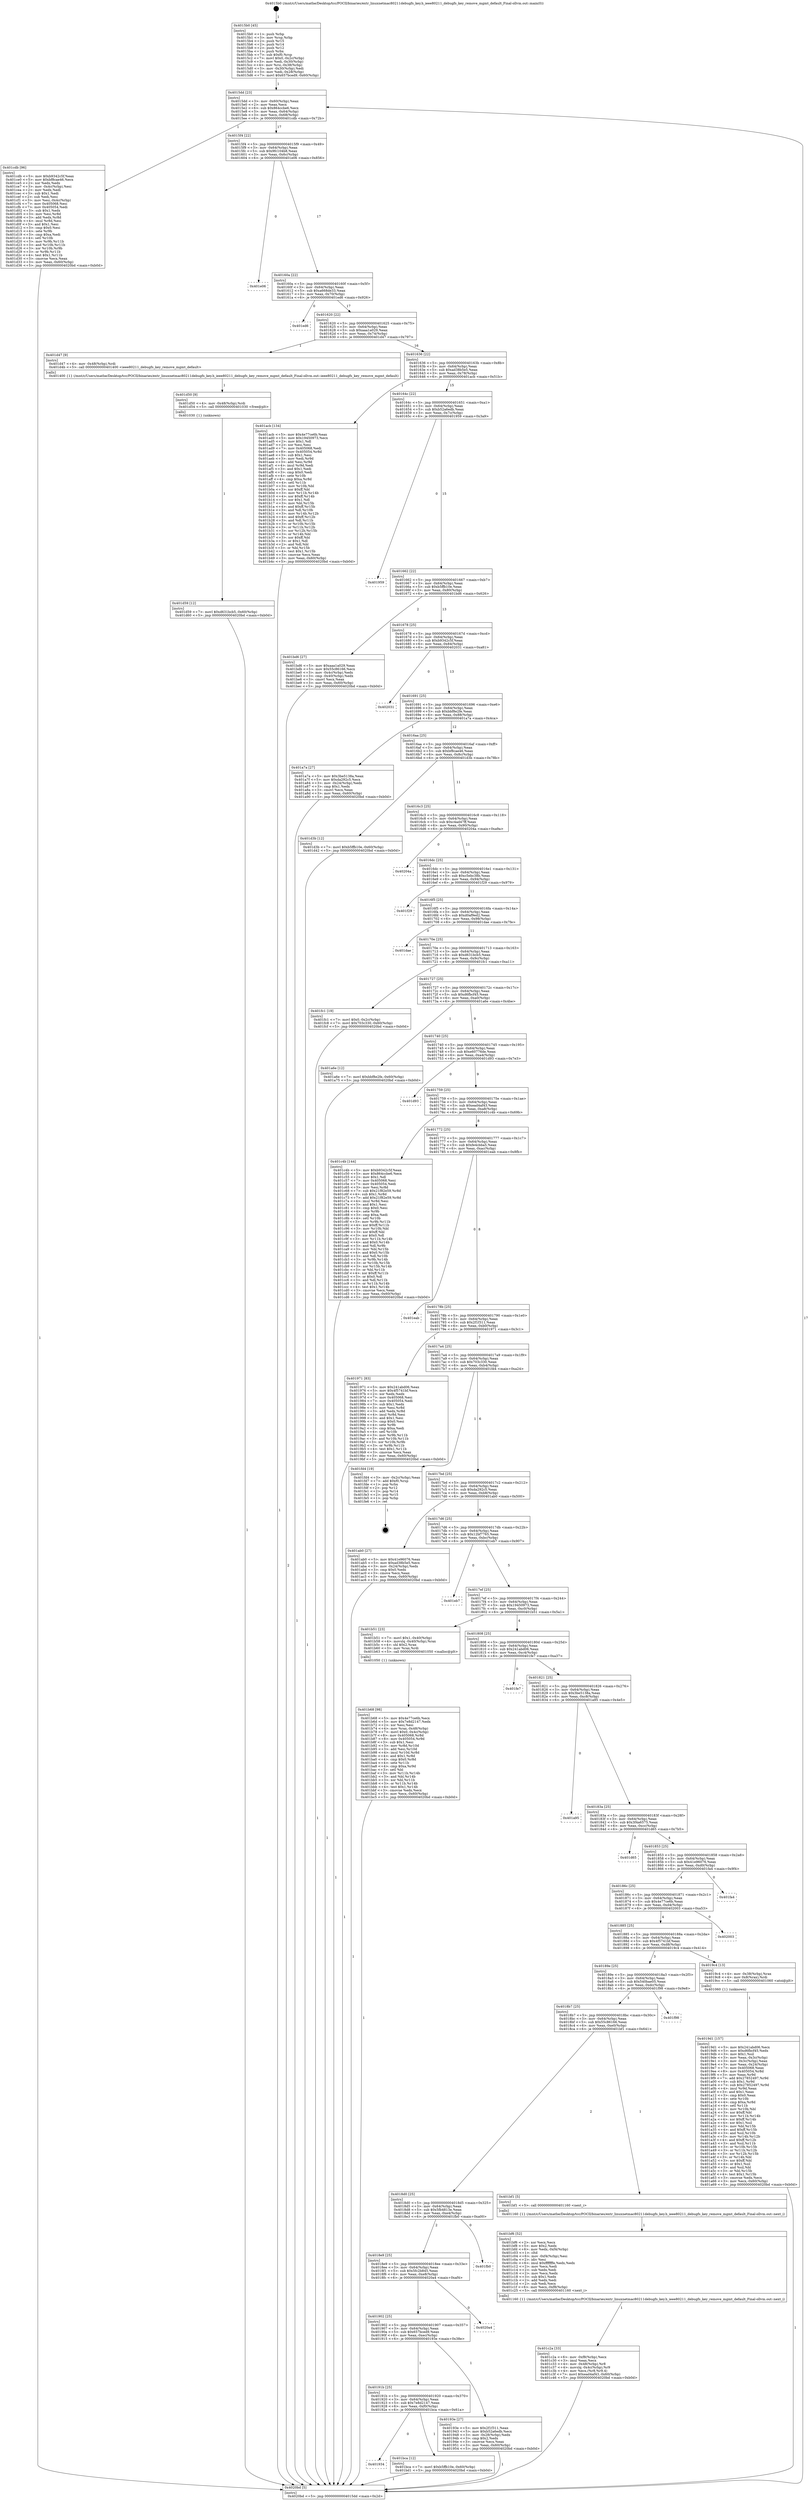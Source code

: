 digraph "0x4015b0" {
  label = "0x4015b0 (/mnt/c/Users/mathe/Desktop/tcc/POCII/binaries/extr_linuxnetmac80211debugfs_key.h_ieee80211_debugfs_key_remove_mgmt_default_Final-ollvm.out::main(0))"
  labelloc = "t"
  node[shape=record]

  Entry [label="",width=0.3,height=0.3,shape=circle,fillcolor=black,style=filled]
  "0x4015dd" [label="{
     0x4015dd [23]\l
     | [instrs]\l
     &nbsp;&nbsp;0x4015dd \<+3\>: mov -0x60(%rbp),%eax\l
     &nbsp;&nbsp;0x4015e0 \<+2\>: mov %eax,%ecx\l
     &nbsp;&nbsp;0x4015e2 \<+6\>: sub $0x864ccbe6,%ecx\l
     &nbsp;&nbsp;0x4015e8 \<+3\>: mov %eax,-0x64(%rbp)\l
     &nbsp;&nbsp;0x4015eb \<+3\>: mov %ecx,-0x68(%rbp)\l
     &nbsp;&nbsp;0x4015ee \<+6\>: je 0000000000401cdb \<main+0x72b\>\l
  }"]
  "0x401cdb" [label="{
     0x401cdb [96]\l
     | [instrs]\l
     &nbsp;&nbsp;0x401cdb \<+5\>: mov $0xb9342c5f,%eax\l
     &nbsp;&nbsp;0x401ce0 \<+5\>: mov $0xbf8cae46,%ecx\l
     &nbsp;&nbsp;0x401ce5 \<+2\>: xor %edx,%edx\l
     &nbsp;&nbsp;0x401ce7 \<+3\>: mov -0x4c(%rbp),%esi\l
     &nbsp;&nbsp;0x401cea \<+2\>: mov %edx,%edi\l
     &nbsp;&nbsp;0x401cec \<+3\>: sub $0x1,%edi\l
     &nbsp;&nbsp;0x401cef \<+2\>: sub %edi,%esi\l
     &nbsp;&nbsp;0x401cf1 \<+3\>: mov %esi,-0x4c(%rbp)\l
     &nbsp;&nbsp;0x401cf4 \<+7\>: mov 0x405068,%esi\l
     &nbsp;&nbsp;0x401cfb \<+7\>: mov 0x405054,%edi\l
     &nbsp;&nbsp;0x401d02 \<+3\>: sub $0x1,%edx\l
     &nbsp;&nbsp;0x401d05 \<+3\>: mov %esi,%r8d\l
     &nbsp;&nbsp;0x401d08 \<+3\>: add %edx,%r8d\l
     &nbsp;&nbsp;0x401d0b \<+4\>: imul %r8d,%esi\l
     &nbsp;&nbsp;0x401d0f \<+3\>: and $0x1,%esi\l
     &nbsp;&nbsp;0x401d12 \<+3\>: cmp $0x0,%esi\l
     &nbsp;&nbsp;0x401d15 \<+4\>: sete %r9b\l
     &nbsp;&nbsp;0x401d19 \<+3\>: cmp $0xa,%edi\l
     &nbsp;&nbsp;0x401d1c \<+4\>: setl %r10b\l
     &nbsp;&nbsp;0x401d20 \<+3\>: mov %r9b,%r11b\l
     &nbsp;&nbsp;0x401d23 \<+3\>: and %r10b,%r11b\l
     &nbsp;&nbsp;0x401d26 \<+3\>: xor %r10b,%r9b\l
     &nbsp;&nbsp;0x401d29 \<+3\>: or %r9b,%r11b\l
     &nbsp;&nbsp;0x401d2c \<+4\>: test $0x1,%r11b\l
     &nbsp;&nbsp;0x401d30 \<+3\>: cmovne %ecx,%eax\l
     &nbsp;&nbsp;0x401d33 \<+3\>: mov %eax,-0x60(%rbp)\l
     &nbsp;&nbsp;0x401d36 \<+5\>: jmp 00000000004020bd \<main+0xb0d\>\l
  }"]
  "0x4015f4" [label="{
     0x4015f4 [22]\l
     | [instrs]\l
     &nbsp;&nbsp;0x4015f4 \<+5\>: jmp 00000000004015f9 \<main+0x49\>\l
     &nbsp;&nbsp;0x4015f9 \<+3\>: mov -0x64(%rbp),%eax\l
     &nbsp;&nbsp;0x4015fc \<+5\>: sub $0x9fc104b8,%eax\l
     &nbsp;&nbsp;0x401601 \<+3\>: mov %eax,-0x6c(%rbp)\l
     &nbsp;&nbsp;0x401604 \<+6\>: je 0000000000401e06 \<main+0x856\>\l
  }"]
  Exit [label="",width=0.3,height=0.3,shape=circle,fillcolor=black,style=filled,peripheries=2]
  "0x401e06" [label="{
     0x401e06\l
  }", style=dashed]
  "0x40160a" [label="{
     0x40160a [22]\l
     | [instrs]\l
     &nbsp;&nbsp;0x40160a \<+5\>: jmp 000000000040160f \<main+0x5f\>\l
     &nbsp;&nbsp;0x40160f \<+3\>: mov -0x64(%rbp),%eax\l
     &nbsp;&nbsp;0x401612 \<+5\>: sub $0xa668de33,%eax\l
     &nbsp;&nbsp;0x401617 \<+3\>: mov %eax,-0x70(%rbp)\l
     &nbsp;&nbsp;0x40161a \<+6\>: je 0000000000401ed6 \<main+0x926\>\l
  }"]
  "0x401d59" [label="{
     0x401d59 [12]\l
     | [instrs]\l
     &nbsp;&nbsp;0x401d59 \<+7\>: movl $0xd631bcb5,-0x60(%rbp)\l
     &nbsp;&nbsp;0x401d60 \<+5\>: jmp 00000000004020bd \<main+0xb0d\>\l
  }"]
  "0x401ed6" [label="{
     0x401ed6\l
  }", style=dashed]
  "0x401620" [label="{
     0x401620 [22]\l
     | [instrs]\l
     &nbsp;&nbsp;0x401620 \<+5\>: jmp 0000000000401625 \<main+0x75\>\l
     &nbsp;&nbsp;0x401625 \<+3\>: mov -0x64(%rbp),%eax\l
     &nbsp;&nbsp;0x401628 \<+5\>: sub $0xaaa1a029,%eax\l
     &nbsp;&nbsp;0x40162d \<+3\>: mov %eax,-0x74(%rbp)\l
     &nbsp;&nbsp;0x401630 \<+6\>: je 0000000000401d47 \<main+0x797\>\l
  }"]
  "0x401d50" [label="{
     0x401d50 [9]\l
     | [instrs]\l
     &nbsp;&nbsp;0x401d50 \<+4\>: mov -0x48(%rbp),%rdi\l
     &nbsp;&nbsp;0x401d54 \<+5\>: call 0000000000401030 \<free@plt\>\l
     | [calls]\l
     &nbsp;&nbsp;0x401030 \{1\} (unknown)\l
  }"]
  "0x401d47" [label="{
     0x401d47 [9]\l
     | [instrs]\l
     &nbsp;&nbsp;0x401d47 \<+4\>: mov -0x48(%rbp),%rdi\l
     &nbsp;&nbsp;0x401d4b \<+5\>: call 0000000000401400 \<ieee80211_debugfs_key_remove_mgmt_default\>\l
     | [calls]\l
     &nbsp;&nbsp;0x401400 \{1\} (/mnt/c/Users/mathe/Desktop/tcc/POCII/binaries/extr_linuxnetmac80211debugfs_key.h_ieee80211_debugfs_key_remove_mgmt_default_Final-ollvm.out::ieee80211_debugfs_key_remove_mgmt_default)\l
  }"]
  "0x401636" [label="{
     0x401636 [22]\l
     | [instrs]\l
     &nbsp;&nbsp;0x401636 \<+5\>: jmp 000000000040163b \<main+0x8b\>\l
     &nbsp;&nbsp;0x40163b \<+3\>: mov -0x64(%rbp),%eax\l
     &nbsp;&nbsp;0x40163e \<+5\>: sub $0xad38b5e5,%eax\l
     &nbsp;&nbsp;0x401643 \<+3\>: mov %eax,-0x78(%rbp)\l
     &nbsp;&nbsp;0x401646 \<+6\>: je 0000000000401acb \<main+0x51b\>\l
  }"]
  "0x401c2a" [label="{
     0x401c2a [33]\l
     | [instrs]\l
     &nbsp;&nbsp;0x401c2a \<+6\>: mov -0xf8(%rbp),%ecx\l
     &nbsp;&nbsp;0x401c30 \<+3\>: imul %eax,%ecx\l
     &nbsp;&nbsp;0x401c33 \<+4\>: mov -0x48(%rbp),%r8\l
     &nbsp;&nbsp;0x401c37 \<+4\>: movslq -0x4c(%rbp),%r9\l
     &nbsp;&nbsp;0x401c3b \<+4\>: mov %ecx,(%r8,%r9,4)\l
     &nbsp;&nbsp;0x401c3f \<+7\>: movl $0xead4af43,-0x60(%rbp)\l
     &nbsp;&nbsp;0x401c46 \<+5\>: jmp 00000000004020bd \<main+0xb0d\>\l
  }"]
  "0x401acb" [label="{
     0x401acb [134]\l
     | [instrs]\l
     &nbsp;&nbsp;0x401acb \<+5\>: mov $0x4e77ce6b,%eax\l
     &nbsp;&nbsp;0x401ad0 \<+5\>: mov $0x19450973,%ecx\l
     &nbsp;&nbsp;0x401ad5 \<+2\>: mov $0x1,%dl\l
     &nbsp;&nbsp;0x401ad7 \<+2\>: xor %esi,%esi\l
     &nbsp;&nbsp;0x401ad9 \<+7\>: mov 0x405068,%edi\l
     &nbsp;&nbsp;0x401ae0 \<+8\>: mov 0x405054,%r8d\l
     &nbsp;&nbsp;0x401ae8 \<+3\>: sub $0x1,%esi\l
     &nbsp;&nbsp;0x401aeb \<+3\>: mov %edi,%r9d\l
     &nbsp;&nbsp;0x401aee \<+3\>: add %esi,%r9d\l
     &nbsp;&nbsp;0x401af1 \<+4\>: imul %r9d,%edi\l
     &nbsp;&nbsp;0x401af5 \<+3\>: and $0x1,%edi\l
     &nbsp;&nbsp;0x401af8 \<+3\>: cmp $0x0,%edi\l
     &nbsp;&nbsp;0x401afb \<+4\>: sete %r10b\l
     &nbsp;&nbsp;0x401aff \<+4\>: cmp $0xa,%r8d\l
     &nbsp;&nbsp;0x401b03 \<+4\>: setl %r11b\l
     &nbsp;&nbsp;0x401b07 \<+3\>: mov %r10b,%bl\l
     &nbsp;&nbsp;0x401b0a \<+3\>: xor $0xff,%bl\l
     &nbsp;&nbsp;0x401b0d \<+3\>: mov %r11b,%r14b\l
     &nbsp;&nbsp;0x401b10 \<+4\>: xor $0xff,%r14b\l
     &nbsp;&nbsp;0x401b14 \<+3\>: xor $0x1,%dl\l
     &nbsp;&nbsp;0x401b17 \<+3\>: mov %bl,%r15b\l
     &nbsp;&nbsp;0x401b1a \<+4\>: and $0xff,%r15b\l
     &nbsp;&nbsp;0x401b1e \<+3\>: and %dl,%r10b\l
     &nbsp;&nbsp;0x401b21 \<+3\>: mov %r14b,%r12b\l
     &nbsp;&nbsp;0x401b24 \<+4\>: and $0xff,%r12b\l
     &nbsp;&nbsp;0x401b28 \<+3\>: and %dl,%r11b\l
     &nbsp;&nbsp;0x401b2b \<+3\>: or %r10b,%r15b\l
     &nbsp;&nbsp;0x401b2e \<+3\>: or %r11b,%r12b\l
     &nbsp;&nbsp;0x401b31 \<+3\>: xor %r12b,%r15b\l
     &nbsp;&nbsp;0x401b34 \<+3\>: or %r14b,%bl\l
     &nbsp;&nbsp;0x401b37 \<+3\>: xor $0xff,%bl\l
     &nbsp;&nbsp;0x401b3a \<+3\>: or $0x1,%dl\l
     &nbsp;&nbsp;0x401b3d \<+2\>: and %dl,%bl\l
     &nbsp;&nbsp;0x401b3f \<+3\>: or %bl,%r15b\l
     &nbsp;&nbsp;0x401b42 \<+4\>: test $0x1,%r15b\l
     &nbsp;&nbsp;0x401b46 \<+3\>: cmovne %ecx,%eax\l
     &nbsp;&nbsp;0x401b49 \<+3\>: mov %eax,-0x60(%rbp)\l
     &nbsp;&nbsp;0x401b4c \<+5\>: jmp 00000000004020bd \<main+0xb0d\>\l
  }"]
  "0x40164c" [label="{
     0x40164c [22]\l
     | [instrs]\l
     &nbsp;&nbsp;0x40164c \<+5\>: jmp 0000000000401651 \<main+0xa1\>\l
     &nbsp;&nbsp;0x401651 \<+3\>: mov -0x64(%rbp),%eax\l
     &nbsp;&nbsp;0x401654 \<+5\>: sub $0xb52a6edb,%eax\l
     &nbsp;&nbsp;0x401659 \<+3\>: mov %eax,-0x7c(%rbp)\l
     &nbsp;&nbsp;0x40165c \<+6\>: je 0000000000401959 \<main+0x3a9\>\l
  }"]
  "0x401bf6" [label="{
     0x401bf6 [52]\l
     | [instrs]\l
     &nbsp;&nbsp;0x401bf6 \<+2\>: xor %ecx,%ecx\l
     &nbsp;&nbsp;0x401bf8 \<+5\>: mov $0x2,%edx\l
     &nbsp;&nbsp;0x401bfd \<+6\>: mov %edx,-0xf4(%rbp)\l
     &nbsp;&nbsp;0x401c03 \<+1\>: cltd\l
     &nbsp;&nbsp;0x401c04 \<+6\>: mov -0xf4(%rbp),%esi\l
     &nbsp;&nbsp;0x401c0a \<+2\>: idiv %esi\l
     &nbsp;&nbsp;0x401c0c \<+6\>: imul $0xfffffffe,%edx,%edx\l
     &nbsp;&nbsp;0x401c12 \<+2\>: mov %ecx,%edi\l
     &nbsp;&nbsp;0x401c14 \<+2\>: sub %edx,%edi\l
     &nbsp;&nbsp;0x401c16 \<+2\>: mov %ecx,%edx\l
     &nbsp;&nbsp;0x401c18 \<+3\>: sub $0x1,%edx\l
     &nbsp;&nbsp;0x401c1b \<+2\>: add %edx,%edi\l
     &nbsp;&nbsp;0x401c1d \<+2\>: sub %edi,%ecx\l
     &nbsp;&nbsp;0x401c1f \<+6\>: mov %ecx,-0xf8(%rbp)\l
     &nbsp;&nbsp;0x401c25 \<+5\>: call 0000000000401160 \<next_i\>\l
     | [calls]\l
     &nbsp;&nbsp;0x401160 \{1\} (/mnt/c/Users/mathe/Desktop/tcc/POCII/binaries/extr_linuxnetmac80211debugfs_key.h_ieee80211_debugfs_key_remove_mgmt_default_Final-ollvm.out::next_i)\l
  }"]
  "0x401959" [label="{
     0x401959\l
  }", style=dashed]
  "0x401662" [label="{
     0x401662 [22]\l
     | [instrs]\l
     &nbsp;&nbsp;0x401662 \<+5\>: jmp 0000000000401667 \<main+0xb7\>\l
     &nbsp;&nbsp;0x401667 \<+3\>: mov -0x64(%rbp),%eax\l
     &nbsp;&nbsp;0x40166a \<+5\>: sub $0xb5ffb10e,%eax\l
     &nbsp;&nbsp;0x40166f \<+3\>: mov %eax,-0x80(%rbp)\l
     &nbsp;&nbsp;0x401672 \<+6\>: je 0000000000401bd6 \<main+0x626\>\l
  }"]
  "0x401934" [label="{
     0x401934\l
  }", style=dashed]
  "0x401bd6" [label="{
     0x401bd6 [27]\l
     | [instrs]\l
     &nbsp;&nbsp;0x401bd6 \<+5\>: mov $0xaaa1a029,%eax\l
     &nbsp;&nbsp;0x401bdb \<+5\>: mov $0x55c86166,%ecx\l
     &nbsp;&nbsp;0x401be0 \<+3\>: mov -0x4c(%rbp),%edx\l
     &nbsp;&nbsp;0x401be3 \<+3\>: cmp -0x40(%rbp),%edx\l
     &nbsp;&nbsp;0x401be6 \<+3\>: cmovl %ecx,%eax\l
     &nbsp;&nbsp;0x401be9 \<+3\>: mov %eax,-0x60(%rbp)\l
     &nbsp;&nbsp;0x401bec \<+5\>: jmp 00000000004020bd \<main+0xb0d\>\l
  }"]
  "0x401678" [label="{
     0x401678 [25]\l
     | [instrs]\l
     &nbsp;&nbsp;0x401678 \<+5\>: jmp 000000000040167d \<main+0xcd\>\l
     &nbsp;&nbsp;0x40167d \<+3\>: mov -0x64(%rbp),%eax\l
     &nbsp;&nbsp;0x401680 \<+5\>: sub $0xb9342c5f,%eax\l
     &nbsp;&nbsp;0x401685 \<+6\>: mov %eax,-0x84(%rbp)\l
     &nbsp;&nbsp;0x40168b \<+6\>: je 0000000000402031 \<main+0xa81\>\l
  }"]
  "0x401bca" [label="{
     0x401bca [12]\l
     | [instrs]\l
     &nbsp;&nbsp;0x401bca \<+7\>: movl $0xb5ffb10e,-0x60(%rbp)\l
     &nbsp;&nbsp;0x401bd1 \<+5\>: jmp 00000000004020bd \<main+0xb0d\>\l
  }"]
  "0x402031" [label="{
     0x402031\l
  }", style=dashed]
  "0x401691" [label="{
     0x401691 [25]\l
     | [instrs]\l
     &nbsp;&nbsp;0x401691 \<+5\>: jmp 0000000000401696 \<main+0xe6\>\l
     &nbsp;&nbsp;0x401696 \<+3\>: mov -0x64(%rbp),%eax\l
     &nbsp;&nbsp;0x401699 \<+5\>: sub $0xbbf8e2fe,%eax\l
     &nbsp;&nbsp;0x40169e \<+6\>: mov %eax,-0x88(%rbp)\l
     &nbsp;&nbsp;0x4016a4 \<+6\>: je 0000000000401a7a \<main+0x4ca\>\l
  }"]
  "0x401b68" [label="{
     0x401b68 [98]\l
     | [instrs]\l
     &nbsp;&nbsp;0x401b68 \<+5\>: mov $0x4e77ce6b,%ecx\l
     &nbsp;&nbsp;0x401b6d \<+5\>: mov $0x7e8d2147,%edx\l
     &nbsp;&nbsp;0x401b72 \<+2\>: xor %esi,%esi\l
     &nbsp;&nbsp;0x401b74 \<+4\>: mov %rax,-0x48(%rbp)\l
     &nbsp;&nbsp;0x401b78 \<+7\>: movl $0x0,-0x4c(%rbp)\l
     &nbsp;&nbsp;0x401b7f \<+8\>: mov 0x405068,%r8d\l
     &nbsp;&nbsp;0x401b87 \<+8\>: mov 0x405054,%r9d\l
     &nbsp;&nbsp;0x401b8f \<+3\>: sub $0x1,%esi\l
     &nbsp;&nbsp;0x401b92 \<+3\>: mov %r8d,%r10d\l
     &nbsp;&nbsp;0x401b95 \<+3\>: add %esi,%r10d\l
     &nbsp;&nbsp;0x401b98 \<+4\>: imul %r10d,%r8d\l
     &nbsp;&nbsp;0x401b9c \<+4\>: and $0x1,%r8d\l
     &nbsp;&nbsp;0x401ba0 \<+4\>: cmp $0x0,%r8d\l
     &nbsp;&nbsp;0x401ba4 \<+4\>: sete %r11b\l
     &nbsp;&nbsp;0x401ba8 \<+4\>: cmp $0xa,%r9d\l
     &nbsp;&nbsp;0x401bac \<+3\>: setl %bl\l
     &nbsp;&nbsp;0x401baf \<+3\>: mov %r11b,%r14b\l
     &nbsp;&nbsp;0x401bb2 \<+3\>: and %bl,%r14b\l
     &nbsp;&nbsp;0x401bb5 \<+3\>: xor %bl,%r11b\l
     &nbsp;&nbsp;0x401bb8 \<+3\>: or %r11b,%r14b\l
     &nbsp;&nbsp;0x401bbb \<+4\>: test $0x1,%r14b\l
     &nbsp;&nbsp;0x401bbf \<+3\>: cmovne %edx,%ecx\l
     &nbsp;&nbsp;0x401bc2 \<+3\>: mov %ecx,-0x60(%rbp)\l
     &nbsp;&nbsp;0x401bc5 \<+5\>: jmp 00000000004020bd \<main+0xb0d\>\l
  }"]
  "0x401a7a" [label="{
     0x401a7a [27]\l
     | [instrs]\l
     &nbsp;&nbsp;0x401a7a \<+5\>: mov $0x3be5138a,%eax\l
     &nbsp;&nbsp;0x401a7f \<+5\>: mov $0xda292c5,%ecx\l
     &nbsp;&nbsp;0x401a84 \<+3\>: mov -0x24(%rbp),%edx\l
     &nbsp;&nbsp;0x401a87 \<+3\>: cmp $0x1,%edx\l
     &nbsp;&nbsp;0x401a8a \<+3\>: cmovl %ecx,%eax\l
     &nbsp;&nbsp;0x401a8d \<+3\>: mov %eax,-0x60(%rbp)\l
     &nbsp;&nbsp;0x401a90 \<+5\>: jmp 00000000004020bd \<main+0xb0d\>\l
  }"]
  "0x4016aa" [label="{
     0x4016aa [25]\l
     | [instrs]\l
     &nbsp;&nbsp;0x4016aa \<+5\>: jmp 00000000004016af \<main+0xff\>\l
     &nbsp;&nbsp;0x4016af \<+3\>: mov -0x64(%rbp),%eax\l
     &nbsp;&nbsp;0x4016b2 \<+5\>: sub $0xbf8cae46,%eax\l
     &nbsp;&nbsp;0x4016b7 \<+6\>: mov %eax,-0x8c(%rbp)\l
     &nbsp;&nbsp;0x4016bd \<+6\>: je 0000000000401d3b \<main+0x78b\>\l
  }"]
  "0x4019d1" [label="{
     0x4019d1 [157]\l
     | [instrs]\l
     &nbsp;&nbsp;0x4019d1 \<+5\>: mov $0x241abd06,%ecx\l
     &nbsp;&nbsp;0x4019d6 \<+5\>: mov $0xd6fbcf45,%edx\l
     &nbsp;&nbsp;0x4019db \<+3\>: mov $0x1,%sil\l
     &nbsp;&nbsp;0x4019de \<+3\>: mov %eax,-0x3c(%rbp)\l
     &nbsp;&nbsp;0x4019e1 \<+3\>: mov -0x3c(%rbp),%eax\l
     &nbsp;&nbsp;0x4019e4 \<+3\>: mov %eax,-0x24(%rbp)\l
     &nbsp;&nbsp;0x4019e7 \<+7\>: mov 0x405068,%eax\l
     &nbsp;&nbsp;0x4019ee \<+8\>: mov 0x405054,%r8d\l
     &nbsp;&nbsp;0x4019f6 \<+3\>: mov %eax,%r9d\l
     &nbsp;&nbsp;0x4019f9 \<+7\>: add $0x27852497,%r9d\l
     &nbsp;&nbsp;0x401a00 \<+4\>: sub $0x1,%r9d\l
     &nbsp;&nbsp;0x401a04 \<+7\>: sub $0x27852497,%r9d\l
     &nbsp;&nbsp;0x401a0b \<+4\>: imul %r9d,%eax\l
     &nbsp;&nbsp;0x401a0f \<+3\>: and $0x1,%eax\l
     &nbsp;&nbsp;0x401a12 \<+3\>: cmp $0x0,%eax\l
     &nbsp;&nbsp;0x401a15 \<+4\>: sete %r10b\l
     &nbsp;&nbsp;0x401a19 \<+4\>: cmp $0xa,%r8d\l
     &nbsp;&nbsp;0x401a1d \<+4\>: setl %r11b\l
     &nbsp;&nbsp;0x401a21 \<+3\>: mov %r10b,%bl\l
     &nbsp;&nbsp;0x401a24 \<+3\>: xor $0xff,%bl\l
     &nbsp;&nbsp;0x401a27 \<+3\>: mov %r11b,%r14b\l
     &nbsp;&nbsp;0x401a2a \<+4\>: xor $0xff,%r14b\l
     &nbsp;&nbsp;0x401a2e \<+4\>: xor $0x1,%sil\l
     &nbsp;&nbsp;0x401a32 \<+3\>: mov %bl,%r15b\l
     &nbsp;&nbsp;0x401a35 \<+4\>: and $0xff,%r15b\l
     &nbsp;&nbsp;0x401a39 \<+3\>: and %sil,%r10b\l
     &nbsp;&nbsp;0x401a3c \<+3\>: mov %r14b,%r12b\l
     &nbsp;&nbsp;0x401a3f \<+4\>: and $0xff,%r12b\l
     &nbsp;&nbsp;0x401a43 \<+3\>: and %sil,%r11b\l
     &nbsp;&nbsp;0x401a46 \<+3\>: or %r10b,%r15b\l
     &nbsp;&nbsp;0x401a49 \<+3\>: or %r11b,%r12b\l
     &nbsp;&nbsp;0x401a4c \<+3\>: xor %r12b,%r15b\l
     &nbsp;&nbsp;0x401a4f \<+3\>: or %r14b,%bl\l
     &nbsp;&nbsp;0x401a52 \<+3\>: xor $0xff,%bl\l
     &nbsp;&nbsp;0x401a55 \<+4\>: or $0x1,%sil\l
     &nbsp;&nbsp;0x401a59 \<+3\>: and %sil,%bl\l
     &nbsp;&nbsp;0x401a5c \<+3\>: or %bl,%r15b\l
     &nbsp;&nbsp;0x401a5f \<+4\>: test $0x1,%r15b\l
     &nbsp;&nbsp;0x401a63 \<+3\>: cmovne %edx,%ecx\l
     &nbsp;&nbsp;0x401a66 \<+3\>: mov %ecx,-0x60(%rbp)\l
     &nbsp;&nbsp;0x401a69 \<+5\>: jmp 00000000004020bd \<main+0xb0d\>\l
  }"]
  "0x401d3b" [label="{
     0x401d3b [12]\l
     | [instrs]\l
     &nbsp;&nbsp;0x401d3b \<+7\>: movl $0xb5ffb10e,-0x60(%rbp)\l
     &nbsp;&nbsp;0x401d42 \<+5\>: jmp 00000000004020bd \<main+0xb0d\>\l
  }"]
  "0x4016c3" [label="{
     0x4016c3 [25]\l
     | [instrs]\l
     &nbsp;&nbsp;0x4016c3 \<+5\>: jmp 00000000004016c8 \<main+0x118\>\l
     &nbsp;&nbsp;0x4016c8 \<+3\>: mov -0x64(%rbp),%eax\l
     &nbsp;&nbsp;0x4016cb \<+5\>: sub $0xc4ad47ff,%eax\l
     &nbsp;&nbsp;0x4016d0 \<+6\>: mov %eax,-0x90(%rbp)\l
     &nbsp;&nbsp;0x4016d6 \<+6\>: je 000000000040204a \<main+0xa9a\>\l
  }"]
  "0x4015b0" [label="{
     0x4015b0 [45]\l
     | [instrs]\l
     &nbsp;&nbsp;0x4015b0 \<+1\>: push %rbp\l
     &nbsp;&nbsp;0x4015b1 \<+3\>: mov %rsp,%rbp\l
     &nbsp;&nbsp;0x4015b4 \<+2\>: push %r15\l
     &nbsp;&nbsp;0x4015b6 \<+2\>: push %r14\l
     &nbsp;&nbsp;0x4015b8 \<+2\>: push %r12\l
     &nbsp;&nbsp;0x4015ba \<+1\>: push %rbx\l
     &nbsp;&nbsp;0x4015bb \<+7\>: sub $0xf0,%rsp\l
     &nbsp;&nbsp;0x4015c2 \<+7\>: movl $0x0,-0x2c(%rbp)\l
     &nbsp;&nbsp;0x4015c9 \<+3\>: mov %edi,-0x30(%rbp)\l
     &nbsp;&nbsp;0x4015cc \<+4\>: mov %rsi,-0x38(%rbp)\l
     &nbsp;&nbsp;0x4015d0 \<+3\>: mov -0x30(%rbp),%edi\l
     &nbsp;&nbsp;0x4015d3 \<+3\>: mov %edi,-0x28(%rbp)\l
     &nbsp;&nbsp;0x4015d6 \<+7\>: movl $0x657bced9,-0x60(%rbp)\l
  }"]
  "0x40204a" [label="{
     0x40204a\l
  }", style=dashed]
  "0x4016dc" [label="{
     0x4016dc [25]\l
     | [instrs]\l
     &nbsp;&nbsp;0x4016dc \<+5\>: jmp 00000000004016e1 \<main+0x131\>\l
     &nbsp;&nbsp;0x4016e1 \<+3\>: mov -0x64(%rbp),%eax\l
     &nbsp;&nbsp;0x4016e4 \<+5\>: sub $0xc5ebc38b,%eax\l
     &nbsp;&nbsp;0x4016e9 \<+6\>: mov %eax,-0x94(%rbp)\l
     &nbsp;&nbsp;0x4016ef \<+6\>: je 0000000000401f29 \<main+0x979\>\l
  }"]
  "0x4020bd" [label="{
     0x4020bd [5]\l
     | [instrs]\l
     &nbsp;&nbsp;0x4020bd \<+5\>: jmp 00000000004015dd \<main+0x2d\>\l
  }"]
  "0x401f29" [label="{
     0x401f29\l
  }", style=dashed]
  "0x4016f5" [label="{
     0x4016f5 [25]\l
     | [instrs]\l
     &nbsp;&nbsp;0x4016f5 \<+5\>: jmp 00000000004016fa \<main+0x14a\>\l
     &nbsp;&nbsp;0x4016fa \<+3\>: mov -0x64(%rbp),%eax\l
     &nbsp;&nbsp;0x4016fd \<+5\>: sub $0xd0af9ed2,%eax\l
     &nbsp;&nbsp;0x401702 \<+6\>: mov %eax,-0x98(%rbp)\l
     &nbsp;&nbsp;0x401708 \<+6\>: je 0000000000401dae \<main+0x7fe\>\l
  }"]
  "0x40191b" [label="{
     0x40191b [25]\l
     | [instrs]\l
     &nbsp;&nbsp;0x40191b \<+5\>: jmp 0000000000401920 \<main+0x370\>\l
     &nbsp;&nbsp;0x401920 \<+3\>: mov -0x64(%rbp),%eax\l
     &nbsp;&nbsp;0x401923 \<+5\>: sub $0x7e8d2147,%eax\l
     &nbsp;&nbsp;0x401928 \<+6\>: mov %eax,-0xf0(%rbp)\l
     &nbsp;&nbsp;0x40192e \<+6\>: je 0000000000401bca \<main+0x61a\>\l
  }"]
  "0x401dae" [label="{
     0x401dae\l
  }", style=dashed]
  "0x40170e" [label="{
     0x40170e [25]\l
     | [instrs]\l
     &nbsp;&nbsp;0x40170e \<+5\>: jmp 0000000000401713 \<main+0x163\>\l
     &nbsp;&nbsp;0x401713 \<+3\>: mov -0x64(%rbp),%eax\l
     &nbsp;&nbsp;0x401716 \<+5\>: sub $0xd631bcb5,%eax\l
     &nbsp;&nbsp;0x40171b \<+6\>: mov %eax,-0x9c(%rbp)\l
     &nbsp;&nbsp;0x401721 \<+6\>: je 0000000000401fc1 \<main+0xa11\>\l
  }"]
  "0x40193e" [label="{
     0x40193e [27]\l
     | [instrs]\l
     &nbsp;&nbsp;0x40193e \<+5\>: mov $0x2f1f311,%eax\l
     &nbsp;&nbsp;0x401943 \<+5\>: mov $0xb52a6edb,%ecx\l
     &nbsp;&nbsp;0x401948 \<+3\>: mov -0x28(%rbp),%edx\l
     &nbsp;&nbsp;0x40194b \<+3\>: cmp $0x2,%edx\l
     &nbsp;&nbsp;0x40194e \<+3\>: cmovne %ecx,%eax\l
     &nbsp;&nbsp;0x401951 \<+3\>: mov %eax,-0x60(%rbp)\l
     &nbsp;&nbsp;0x401954 \<+5\>: jmp 00000000004020bd \<main+0xb0d\>\l
  }"]
  "0x401fc1" [label="{
     0x401fc1 [19]\l
     | [instrs]\l
     &nbsp;&nbsp;0x401fc1 \<+7\>: movl $0x0,-0x2c(%rbp)\l
     &nbsp;&nbsp;0x401fc8 \<+7\>: movl $0x703c330,-0x60(%rbp)\l
     &nbsp;&nbsp;0x401fcf \<+5\>: jmp 00000000004020bd \<main+0xb0d\>\l
  }"]
  "0x401727" [label="{
     0x401727 [25]\l
     | [instrs]\l
     &nbsp;&nbsp;0x401727 \<+5\>: jmp 000000000040172c \<main+0x17c\>\l
     &nbsp;&nbsp;0x40172c \<+3\>: mov -0x64(%rbp),%eax\l
     &nbsp;&nbsp;0x40172f \<+5\>: sub $0xd6fbcf45,%eax\l
     &nbsp;&nbsp;0x401734 \<+6\>: mov %eax,-0xa0(%rbp)\l
     &nbsp;&nbsp;0x40173a \<+6\>: je 0000000000401a6e \<main+0x4be\>\l
  }"]
  "0x401902" [label="{
     0x401902 [25]\l
     | [instrs]\l
     &nbsp;&nbsp;0x401902 \<+5\>: jmp 0000000000401907 \<main+0x357\>\l
     &nbsp;&nbsp;0x401907 \<+3\>: mov -0x64(%rbp),%eax\l
     &nbsp;&nbsp;0x40190a \<+5\>: sub $0x657bced9,%eax\l
     &nbsp;&nbsp;0x40190f \<+6\>: mov %eax,-0xec(%rbp)\l
     &nbsp;&nbsp;0x401915 \<+6\>: je 000000000040193e \<main+0x38e\>\l
  }"]
  "0x401a6e" [label="{
     0x401a6e [12]\l
     | [instrs]\l
     &nbsp;&nbsp;0x401a6e \<+7\>: movl $0xbbf8e2fe,-0x60(%rbp)\l
     &nbsp;&nbsp;0x401a75 \<+5\>: jmp 00000000004020bd \<main+0xb0d\>\l
  }"]
  "0x401740" [label="{
     0x401740 [25]\l
     | [instrs]\l
     &nbsp;&nbsp;0x401740 \<+5\>: jmp 0000000000401745 \<main+0x195\>\l
     &nbsp;&nbsp;0x401745 \<+3\>: mov -0x64(%rbp),%eax\l
     &nbsp;&nbsp;0x401748 \<+5\>: sub $0xe60776de,%eax\l
     &nbsp;&nbsp;0x40174d \<+6\>: mov %eax,-0xa4(%rbp)\l
     &nbsp;&nbsp;0x401753 \<+6\>: je 0000000000401d93 \<main+0x7e3\>\l
  }"]
  "0x4020a4" [label="{
     0x4020a4\l
  }", style=dashed]
  "0x401d93" [label="{
     0x401d93\l
  }", style=dashed]
  "0x401759" [label="{
     0x401759 [25]\l
     | [instrs]\l
     &nbsp;&nbsp;0x401759 \<+5\>: jmp 000000000040175e \<main+0x1ae\>\l
     &nbsp;&nbsp;0x40175e \<+3\>: mov -0x64(%rbp),%eax\l
     &nbsp;&nbsp;0x401761 \<+5\>: sub $0xead4af43,%eax\l
     &nbsp;&nbsp;0x401766 \<+6\>: mov %eax,-0xa8(%rbp)\l
     &nbsp;&nbsp;0x40176c \<+6\>: je 0000000000401c4b \<main+0x69b\>\l
  }"]
  "0x4018e9" [label="{
     0x4018e9 [25]\l
     | [instrs]\l
     &nbsp;&nbsp;0x4018e9 \<+5\>: jmp 00000000004018ee \<main+0x33e\>\l
     &nbsp;&nbsp;0x4018ee \<+3\>: mov -0x64(%rbp),%eax\l
     &nbsp;&nbsp;0x4018f1 \<+5\>: sub $0x5fc2b845,%eax\l
     &nbsp;&nbsp;0x4018f6 \<+6\>: mov %eax,-0xe8(%rbp)\l
     &nbsp;&nbsp;0x4018fc \<+6\>: je 00000000004020a4 \<main+0xaf4\>\l
  }"]
  "0x401c4b" [label="{
     0x401c4b [144]\l
     | [instrs]\l
     &nbsp;&nbsp;0x401c4b \<+5\>: mov $0xb9342c5f,%eax\l
     &nbsp;&nbsp;0x401c50 \<+5\>: mov $0x864ccbe6,%ecx\l
     &nbsp;&nbsp;0x401c55 \<+2\>: mov $0x1,%dl\l
     &nbsp;&nbsp;0x401c57 \<+7\>: mov 0x405068,%esi\l
     &nbsp;&nbsp;0x401c5e \<+7\>: mov 0x405054,%edi\l
     &nbsp;&nbsp;0x401c65 \<+3\>: mov %esi,%r8d\l
     &nbsp;&nbsp;0x401c68 \<+7\>: sub $0x21f82e59,%r8d\l
     &nbsp;&nbsp;0x401c6f \<+4\>: sub $0x1,%r8d\l
     &nbsp;&nbsp;0x401c73 \<+7\>: add $0x21f82e59,%r8d\l
     &nbsp;&nbsp;0x401c7a \<+4\>: imul %r8d,%esi\l
     &nbsp;&nbsp;0x401c7e \<+3\>: and $0x1,%esi\l
     &nbsp;&nbsp;0x401c81 \<+3\>: cmp $0x0,%esi\l
     &nbsp;&nbsp;0x401c84 \<+4\>: sete %r9b\l
     &nbsp;&nbsp;0x401c88 \<+3\>: cmp $0xa,%edi\l
     &nbsp;&nbsp;0x401c8b \<+4\>: setl %r10b\l
     &nbsp;&nbsp;0x401c8f \<+3\>: mov %r9b,%r11b\l
     &nbsp;&nbsp;0x401c92 \<+4\>: xor $0xff,%r11b\l
     &nbsp;&nbsp;0x401c96 \<+3\>: mov %r10b,%bl\l
     &nbsp;&nbsp;0x401c99 \<+3\>: xor $0xff,%bl\l
     &nbsp;&nbsp;0x401c9c \<+3\>: xor $0x0,%dl\l
     &nbsp;&nbsp;0x401c9f \<+3\>: mov %r11b,%r14b\l
     &nbsp;&nbsp;0x401ca2 \<+4\>: and $0x0,%r14b\l
     &nbsp;&nbsp;0x401ca6 \<+3\>: and %dl,%r9b\l
     &nbsp;&nbsp;0x401ca9 \<+3\>: mov %bl,%r15b\l
     &nbsp;&nbsp;0x401cac \<+4\>: and $0x0,%r15b\l
     &nbsp;&nbsp;0x401cb0 \<+3\>: and %dl,%r10b\l
     &nbsp;&nbsp;0x401cb3 \<+3\>: or %r9b,%r14b\l
     &nbsp;&nbsp;0x401cb6 \<+3\>: or %r10b,%r15b\l
     &nbsp;&nbsp;0x401cb9 \<+3\>: xor %r15b,%r14b\l
     &nbsp;&nbsp;0x401cbc \<+3\>: or %bl,%r11b\l
     &nbsp;&nbsp;0x401cbf \<+4\>: xor $0xff,%r11b\l
     &nbsp;&nbsp;0x401cc3 \<+3\>: or $0x0,%dl\l
     &nbsp;&nbsp;0x401cc6 \<+3\>: and %dl,%r11b\l
     &nbsp;&nbsp;0x401cc9 \<+3\>: or %r11b,%r14b\l
     &nbsp;&nbsp;0x401ccc \<+4\>: test $0x1,%r14b\l
     &nbsp;&nbsp;0x401cd0 \<+3\>: cmovne %ecx,%eax\l
     &nbsp;&nbsp;0x401cd3 \<+3\>: mov %eax,-0x60(%rbp)\l
     &nbsp;&nbsp;0x401cd6 \<+5\>: jmp 00000000004020bd \<main+0xb0d\>\l
  }"]
  "0x401772" [label="{
     0x401772 [25]\l
     | [instrs]\l
     &nbsp;&nbsp;0x401772 \<+5\>: jmp 0000000000401777 \<main+0x1c7\>\l
     &nbsp;&nbsp;0x401777 \<+3\>: mov -0x64(%rbp),%eax\l
     &nbsp;&nbsp;0x40177a \<+5\>: sub $0xfe4cbba5,%eax\l
     &nbsp;&nbsp;0x40177f \<+6\>: mov %eax,-0xac(%rbp)\l
     &nbsp;&nbsp;0x401785 \<+6\>: je 0000000000401eab \<main+0x8fb\>\l
  }"]
  "0x401fb0" [label="{
     0x401fb0\l
  }", style=dashed]
  "0x401eab" [label="{
     0x401eab\l
  }", style=dashed]
  "0x40178b" [label="{
     0x40178b [25]\l
     | [instrs]\l
     &nbsp;&nbsp;0x40178b \<+5\>: jmp 0000000000401790 \<main+0x1e0\>\l
     &nbsp;&nbsp;0x401790 \<+3\>: mov -0x64(%rbp),%eax\l
     &nbsp;&nbsp;0x401793 \<+5\>: sub $0x2f1f311,%eax\l
     &nbsp;&nbsp;0x401798 \<+6\>: mov %eax,-0xb0(%rbp)\l
     &nbsp;&nbsp;0x40179e \<+6\>: je 0000000000401971 \<main+0x3c1\>\l
  }"]
  "0x4018d0" [label="{
     0x4018d0 [25]\l
     | [instrs]\l
     &nbsp;&nbsp;0x4018d0 \<+5\>: jmp 00000000004018d5 \<main+0x325\>\l
     &nbsp;&nbsp;0x4018d5 \<+3\>: mov -0x64(%rbp),%eax\l
     &nbsp;&nbsp;0x4018d8 \<+5\>: sub $0x5fb4813e,%eax\l
     &nbsp;&nbsp;0x4018dd \<+6\>: mov %eax,-0xe4(%rbp)\l
     &nbsp;&nbsp;0x4018e3 \<+6\>: je 0000000000401fb0 \<main+0xa00\>\l
  }"]
  "0x401971" [label="{
     0x401971 [83]\l
     | [instrs]\l
     &nbsp;&nbsp;0x401971 \<+5\>: mov $0x241abd06,%eax\l
     &nbsp;&nbsp;0x401976 \<+5\>: mov $0x4f5741bf,%ecx\l
     &nbsp;&nbsp;0x40197b \<+2\>: xor %edx,%edx\l
     &nbsp;&nbsp;0x40197d \<+7\>: mov 0x405068,%esi\l
     &nbsp;&nbsp;0x401984 \<+7\>: mov 0x405054,%edi\l
     &nbsp;&nbsp;0x40198b \<+3\>: sub $0x1,%edx\l
     &nbsp;&nbsp;0x40198e \<+3\>: mov %esi,%r8d\l
     &nbsp;&nbsp;0x401991 \<+3\>: add %edx,%r8d\l
     &nbsp;&nbsp;0x401994 \<+4\>: imul %r8d,%esi\l
     &nbsp;&nbsp;0x401998 \<+3\>: and $0x1,%esi\l
     &nbsp;&nbsp;0x40199b \<+3\>: cmp $0x0,%esi\l
     &nbsp;&nbsp;0x40199e \<+4\>: sete %r9b\l
     &nbsp;&nbsp;0x4019a2 \<+3\>: cmp $0xa,%edi\l
     &nbsp;&nbsp;0x4019a5 \<+4\>: setl %r10b\l
     &nbsp;&nbsp;0x4019a9 \<+3\>: mov %r9b,%r11b\l
     &nbsp;&nbsp;0x4019ac \<+3\>: and %r10b,%r11b\l
     &nbsp;&nbsp;0x4019af \<+3\>: xor %r10b,%r9b\l
     &nbsp;&nbsp;0x4019b2 \<+3\>: or %r9b,%r11b\l
     &nbsp;&nbsp;0x4019b5 \<+4\>: test $0x1,%r11b\l
     &nbsp;&nbsp;0x4019b9 \<+3\>: cmovne %ecx,%eax\l
     &nbsp;&nbsp;0x4019bc \<+3\>: mov %eax,-0x60(%rbp)\l
     &nbsp;&nbsp;0x4019bf \<+5\>: jmp 00000000004020bd \<main+0xb0d\>\l
  }"]
  "0x4017a4" [label="{
     0x4017a4 [25]\l
     | [instrs]\l
     &nbsp;&nbsp;0x4017a4 \<+5\>: jmp 00000000004017a9 \<main+0x1f9\>\l
     &nbsp;&nbsp;0x4017a9 \<+3\>: mov -0x64(%rbp),%eax\l
     &nbsp;&nbsp;0x4017ac \<+5\>: sub $0x703c330,%eax\l
     &nbsp;&nbsp;0x4017b1 \<+6\>: mov %eax,-0xb4(%rbp)\l
     &nbsp;&nbsp;0x4017b7 \<+6\>: je 0000000000401fd4 \<main+0xa24\>\l
  }"]
  "0x401bf1" [label="{
     0x401bf1 [5]\l
     | [instrs]\l
     &nbsp;&nbsp;0x401bf1 \<+5\>: call 0000000000401160 \<next_i\>\l
     | [calls]\l
     &nbsp;&nbsp;0x401160 \{1\} (/mnt/c/Users/mathe/Desktop/tcc/POCII/binaries/extr_linuxnetmac80211debugfs_key.h_ieee80211_debugfs_key_remove_mgmt_default_Final-ollvm.out::next_i)\l
  }"]
  "0x401fd4" [label="{
     0x401fd4 [19]\l
     | [instrs]\l
     &nbsp;&nbsp;0x401fd4 \<+3\>: mov -0x2c(%rbp),%eax\l
     &nbsp;&nbsp;0x401fd7 \<+7\>: add $0xf0,%rsp\l
     &nbsp;&nbsp;0x401fde \<+1\>: pop %rbx\l
     &nbsp;&nbsp;0x401fdf \<+2\>: pop %r12\l
     &nbsp;&nbsp;0x401fe1 \<+2\>: pop %r14\l
     &nbsp;&nbsp;0x401fe3 \<+2\>: pop %r15\l
     &nbsp;&nbsp;0x401fe5 \<+1\>: pop %rbp\l
     &nbsp;&nbsp;0x401fe6 \<+1\>: ret\l
  }"]
  "0x4017bd" [label="{
     0x4017bd [25]\l
     | [instrs]\l
     &nbsp;&nbsp;0x4017bd \<+5\>: jmp 00000000004017c2 \<main+0x212\>\l
     &nbsp;&nbsp;0x4017c2 \<+3\>: mov -0x64(%rbp),%eax\l
     &nbsp;&nbsp;0x4017c5 \<+5\>: sub $0xda292c5,%eax\l
     &nbsp;&nbsp;0x4017ca \<+6\>: mov %eax,-0xb8(%rbp)\l
     &nbsp;&nbsp;0x4017d0 \<+6\>: je 0000000000401ab0 \<main+0x500\>\l
  }"]
  "0x4018b7" [label="{
     0x4018b7 [25]\l
     | [instrs]\l
     &nbsp;&nbsp;0x4018b7 \<+5\>: jmp 00000000004018bc \<main+0x30c\>\l
     &nbsp;&nbsp;0x4018bc \<+3\>: mov -0x64(%rbp),%eax\l
     &nbsp;&nbsp;0x4018bf \<+5\>: sub $0x55c86166,%eax\l
     &nbsp;&nbsp;0x4018c4 \<+6\>: mov %eax,-0xe0(%rbp)\l
     &nbsp;&nbsp;0x4018ca \<+6\>: je 0000000000401bf1 \<main+0x641\>\l
  }"]
  "0x401ab0" [label="{
     0x401ab0 [27]\l
     | [instrs]\l
     &nbsp;&nbsp;0x401ab0 \<+5\>: mov $0x41e96076,%eax\l
     &nbsp;&nbsp;0x401ab5 \<+5\>: mov $0xad38b5e5,%ecx\l
     &nbsp;&nbsp;0x401aba \<+3\>: mov -0x24(%rbp),%edx\l
     &nbsp;&nbsp;0x401abd \<+3\>: cmp $0x0,%edx\l
     &nbsp;&nbsp;0x401ac0 \<+3\>: cmove %ecx,%eax\l
     &nbsp;&nbsp;0x401ac3 \<+3\>: mov %eax,-0x60(%rbp)\l
     &nbsp;&nbsp;0x401ac6 \<+5\>: jmp 00000000004020bd \<main+0xb0d\>\l
  }"]
  "0x4017d6" [label="{
     0x4017d6 [25]\l
     | [instrs]\l
     &nbsp;&nbsp;0x4017d6 \<+5\>: jmp 00000000004017db \<main+0x22b\>\l
     &nbsp;&nbsp;0x4017db \<+3\>: mov -0x64(%rbp),%eax\l
     &nbsp;&nbsp;0x4017de \<+5\>: sub $0x12bf7765,%eax\l
     &nbsp;&nbsp;0x4017e3 \<+6\>: mov %eax,-0xbc(%rbp)\l
     &nbsp;&nbsp;0x4017e9 \<+6\>: je 0000000000401eb7 \<main+0x907\>\l
  }"]
  "0x401f98" [label="{
     0x401f98\l
  }", style=dashed]
  "0x401eb7" [label="{
     0x401eb7\l
  }", style=dashed]
  "0x4017ef" [label="{
     0x4017ef [25]\l
     | [instrs]\l
     &nbsp;&nbsp;0x4017ef \<+5\>: jmp 00000000004017f4 \<main+0x244\>\l
     &nbsp;&nbsp;0x4017f4 \<+3\>: mov -0x64(%rbp),%eax\l
     &nbsp;&nbsp;0x4017f7 \<+5\>: sub $0x19450973,%eax\l
     &nbsp;&nbsp;0x4017fc \<+6\>: mov %eax,-0xc0(%rbp)\l
     &nbsp;&nbsp;0x401802 \<+6\>: je 0000000000401b51 \<main+0x5a1\>\l
  }"]
  "0x40189e" [label="{
     0x40189e [25]\l
     | [instrs]\l
     &nbsp;&nbsp;0x40189e \<+5\>: jmp 00000000004018a3 \<main+0x2f3\>\l
     &nbsp;&nbsp;0x4018a3 \<+3\>: mov -0x64(%rbp),%eax\l
     &nbsp;&nbsp;0x4018a6 \<+5\>: sub $0x540bae05,%eax\l
     &nbsp;&nbsp;0x4018ab \<+6\>: mov %eax,-0xdc(%rbp)\l
     &nbsp;&nbsp;0x4018b1 \<+6\>: je 0000000000401f98 \<main+0x9e8\>\l
  }"]
  "0x401b51" [label="{
     0x401b51 [23]\l
     | [instrs]\l
     &nbsp;&nbsp;0x401b51 \<+7\>: movl $0x1,-0x40(%rbp)\l
     &nbsp;&nbsp;0x401b58 \<+4\>: movslq -0x40(%rbp),%rax\l
     &nbsp;&nbsp;0x401b5c \<+4\>: shl $0x2,%rax\l
     &nbsp;&nbsp;0x401b60 \<+3\>: mov %rax,%rdi\l
     &nbsp;&nbsp;0x401b63 \<+5\>: call 0000000000401050 \<malloc@plt\>\l
     | [calls]\l
     &nbsp;&nbsp;0x401050 \{1\} (unknown)\l
  }"]
  "0x401808" [label="{
     0x401808 [25]\l
     | [instrs]\l
     &nbsp;&nbsp;0x401808 \<+5\>: jmp 000000000040180d \<main+0x25d\>\l
     &nbsp;&nbsp;0x40180d \<+3\>: mov -0x64(%rbp),%eax\l
     &nbsp;&nbsp;0x401810 \<+5\>: sub $0x241abd06,%eax\l
     &nbsp;&nbsp;0x401815 \<+6\>: mov %eax,-0xc4(%rbp)\l
     &nbsp;&nbsp;0x40181b \<+6\>: je 0000000000401fe7 \<main+0xa37\>\l
  }"]
  "0x4019c4" [label="{
     0x4019c4 [13]\l
     | [instrs]\l
     &nbsp;&nbsp;0x4019c4 \<+4\>: mov -0x38(%rbp),%rax\l
     &nbsp;&nbsp;0x4019c8 \<+4\>: mov 0x8(%rax),%rdi\l
     &nbsp;&nbsp;0x4019cc \<+5\>: call 0000000000401060 \<atoi@plt\>\l
     | [calls]\l
     &nbsp;&nbsp;0x401060 \{1\} (unknown)\l
  }"]
  "0x401fe7" [label="{
     0x401fe7\l
  }", style=dashed]
  "0x401821" [label="{
     0x401821 [25]\l
     | [instrs]\l
     &nbsp;&nbsp;0x401821 \<+5\>: jmp 0000000000401826 \<main+0x276\>\l
     &nbsp;&nbsp;0x401826 \<+3\>: mov -0x64(%rbp),%eax\l
     &nbsp;&nbsp;0x401829 \<+5\>: sub $0x3be5138a,%eax\l
     &nbsp;&nbsp;0x40182e \<+6\>: mov %eax,-0xc8(%rbp)\l
     &nbsp;&nbsp;0x401834 \<+6\>: je 0000000000401a95 \<main+0x4e5\>\l
  }"]
  "0x401885" [label="{
     0x401885 [25]\l
     | [instrs]\l
     &nbsp;&nbsp;0x401885 \<+5\>: jmp 000000000040188a \<main+0x2da\>\l
     &nbsp;&nbsp;0x40188a \<+3\>: mov -0x64(%rbp),%eax\l
     &nbsp;&nbsp;0x40188d \<+5\>: sub $0x4f5741bf,%eax\l
     &nbsp;&nbsp;0x401892 \<+6\>: mov %eax,-0xd8(%rbp)\l
     &nbsp;&nbsp;0x401898 \<+6\>: je 00000000004019c4 \<main+0x414\>\l
  }"]
  "0x401a95" [label="{
     0x401a95\l
  }", style=dashed]
  "0x40183a" [label="{
     0x40183a [25]\l
     | [instrs]\l
     &nbsp;&nbsp;0x40183a \<+5\>: jmp 000000000040183f \<main+0x28f\>\l
     &nbsp;&nbsp;0x40183f \<+3\>: mov -0x64(%rbp),%eax\l
     &nbsp;&nbsp;0x401842 \<+5\>: sub $0x3f4a6575,%eax\l
     &nbsp;&nbsp;0x401847 \<+6\>: mov %eax,-0xcc(%rbp)\l
     &nbsp;&nbsp;0x40184d \<+6\>: je 0000000000401d65 \<main+0x7b5\>\l
  }"]
  "0x402003" [label="{
     0x402003\l
  }", style=dashed]
  "0x401d65" [label="{
     0x401d65\l
  }", style=dashed]
  "0x401853" [label="{
     0x401853 [25]\l
     | [instrs]\l
     &nbsp;&nbsp;0x401853 \<+5\>: jmp 0000000000401858 \<main+0x2a8\>\l
     &nbsp;&nbsp;0x401858 \<+3\>: mov -0x64(%rbp),%eax\l
     &nbsp;&nbsp;0x40185b \<+5\>: sub $0x41e96076,%eax\l
     &nbsp;&nbsp;0x401860 \<+6\>: mov %eax,-0xd0(%rbp)\l
     &nbsp;&nbsp;0x401866 \<+6\>: je 0000000000401fa4 \<main+0x9f4\>\l
  }"]
  "0x40186c" [label="{
     0x40186c [25]\l
     | [instrs]\l
     &nbsp;&nbsp;0x40186c \<+5\>: jmp 0000000000401871 \<main+0x2c1\>\l
     &nbsp;&nbsp;0x401871 \<+3\>: mov -0x64(%rbp),%eax\l
     &nbsp;&nbsp;0x401874 \<+5\>: sub $0x4e77ce6b,%eax\l
     &nbsp;&nbsp;0x401879 \<+6\>: mov %eax,-0xd4(%rbp)\l
     &nbsp;&nbsp;0x40187f \<+6\>: je 0000000000402003 \<main+0xa53\>\l
  }"]
  "0x401fa4" [label="{
     0x401fa4\l
  }", style=dashed]
  Entry -> "0x4015b0" [label=" 1"]
  "0x4015dd" -> "0x401cdb" [label=" 1"]
  "0x4015dd" -> "0x4015f4" [label=" 17"]
  "0x401fd4" -> Exit [label=" 1"]
  "0x4015f4" -> "0x401e06" [label=" 0"]
  "0x4015f4" -> "0x40160a" [label=" 17"]
  "0x401fc1" -> "0x4020bd" [label=" 1"]
  "0x40160a" -> "0x401ed6" [label=" 0"]
  "0x40160a" -> "0x401620" [label=" 17"]
  "0x401d59" -> "0x4020bd" [label=" 1"]
  "0x401620" -> "0x401d47" [label=" 1"]
  "0x401620" -> "0x401636" [label=" 16"]
  "0x401d50" -> "0x401d59" [label=" 1"]
  "0x401636" -> "0x401acb" [label=" 1"]
  "0x401636" -> "0x40164c" [label=" 15"]
  "0x401d47" -> "0x401d50" [label=" 1"]
  "0x40164c" -> "0x401959" [label=" 0"]
  "0x40164c" -> "0x401662" [label=" 15"]
  "0x401d3b" -> "0x4020bd" [label=" 1"]
  "0x401662" -> "0x401bd6" [label=" 2"]
  "0x401662" -> "0x401678" [label=" 13"]
  "0x401cdb" -> "0x4020bd" [label=" 1"]
  "0x401678" -> "0x402031" [label=" 0"]
  "0x401678" -> "0x401691" [label=" 13"]
  "0x401c4b" -> "0x4020bd" [label=" 1"]
  "0x401691" -> "0x401a7a" [label=" 1"]
  "0x401691" -> "0x4016aa" [label=" 12"]
  "0x401bf6" -> "0x401c2a" [label=" 1"]
  "0x4016aa" -> "0x401d3b" [label=" 1"]
  "0x4016aa" -> "0x4016c3" [label=" 11"]
  "0x401bf1" -> "0x401bf6" [label=" 1"]
  "0x4016c3" -> "0x40204a" [label=" 0"]
  "0x4016c3" -> "0x4016dc" [label=" 11"]
  "0x401bd6" -> "0x4020bd" [label=" 2"]
  "0x4016dc" -> "0x401f29" [label=" 0"]
  "0x4016dc" -> "0x4016f5" [label=" 11"]
  "0x401bca" -> "0x4020bd" [label=" 1"]
  "0x4016f5" -> "0x401dae" [label=" 0"]
  "0x4016f5" -> "0x40170e" [label=" 11"]
  "0x40191b" -> "0x401934" [label=" 0"]
  "0x40170e" -> "0x401fc1" [label=" 1"]
  "0x40170e" -> "0x401727" [label=" 10"]
  "0x40191b" -> "0x401bca" [label=" 1"]
  "0x401727" -> "0x401a6e" [label=" 1"]
  "0x401727" -> "0x401740" [label=" 9"]
  "0x401b68" -> "0x4020bd" [label=" 1"]
  "0x401740" -> "0x401d93" [label=" 0"]
  "0x401740" -> "0x401759" [label=" 9"]
  "0x401b51" -> "0x401b68" [label=" 1"]
  "0x401759" -> "0x401c4b" [label=" 1"]
  "0x401759" -> "0x401772" [label=" 8"]
  "0x401ab0" -> "0x4020bd" [label=" 1"]
  "0x401772" -> "0x401eab" [label=" 0"]
  "0x401772" -> "0x40178b" [label=" 8"]
  "0x401a7a" -> "0x4020bd" [label=" 1"]
  "0x40178b" -> "0x401971" [label=" 1"]
  "0x40178b" -> "0x4017a4" [label=" 7"]
  "0x4019d1" -> "0x4020bd" [label=" 1"]
  "0x4017a4" -> "0x401fd4" [label=" 1"]
  "0x4017a4" -> "0x4017bd" [label=" 6"]
  "0x4019c4" -> "0x4019d1" [label=" 1"]
  "0x4017bd" -> "0x401ab0" [label=" 1"]
  "0x4017bd" -> "0x4017d6" [label=" 5"]
  "0x4020bd" -> "0x4015dd" [label=" 17"]
  "0x4017d6" -> "0x401eb7" [label=" 0"]
  "0x4017d6" -> "0x4017ef" [label=" 5"]
  "0x4015b0" -> "0x4015dd" [label=" 1"]
  "0x4017ef" -> "0x401b51" [label=" 1"]
  "0x4017ef" -> "0x401808" [label=" 4"]
  "0x401902" -> "0x40191b" [label=" 1"]
  "0x401808" -> "0x401fe7" [label=" 0"]
  "0x401808" -> "0x401821" [label=" 4"]
  "0x401902" -> "0x40193e" [label=" 1"]
  "0x401821" -> "0x401a95" [label=" 0"]
  "0x401821" -> "0x40183a" [label=" 4"]
  "0x4018e9" -> "0x401902" [label=" 2"]
  "0x40183a" -> "0x401d65" [label=" 0"]
  "0x40183a" -> "0x401853" [label=" 4"]
  "0x4018e9" -> "0x4020a4" [label=" 0"]
  "0x401853" -> "0x401fa4" [label=" 0"]
  "0x401853" -> "0x40186c" [label=" 4"]
  "0x401acb" -> "0x4020bd" [label=" 1"]
  "0x40186c" -> "0x402003" [label=" 0"]
  "0x40186c" -> "0x401885" [label=" 4"]
  "0x401c2a" -> "0x4020bd" [label=" 1"]
  "0x401885" -> "0x4019c4" [label=" 1"]
  "0x401885" -> "0x40189e" [label=" 3"]
  "0x40193e" -> "0x4020bd" [label=" 1"]
  "0x40189e" -> "0x401f98" [label=" 0"]
  "0x40189e" -> "0x4018b7" [label=" 3"]
  "0x401971" -> "0x4020bd" [label=" 1"]
  "0x4018b7" -> "0x401bf1" [label=" 1"]
  "0x4018b7" -> "0x4018d0" [label=" 2"]
  "0x401a6e" -> "0x4020bd" [label=" 1"]
  "0x4018d0" -> "0x401fb0" [label=" 0"]
  "0x4018d0" -> "0x4018e9" [label=" 2"]
}
